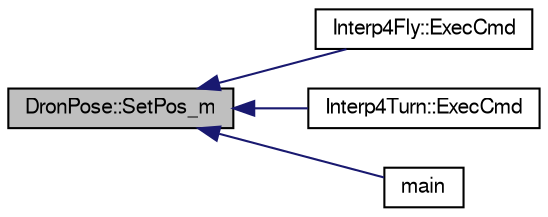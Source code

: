 digraph "DronPose::SetPos_m"
{
  edge [fontname="FreeSans",fontsize="10",labelfontname="FreeSans",labelfontsize="10"];
  node [fontname="FreeSans",fontsize="10",shape=record];
  rankdir="LR";
  Node1 [label="DronPose::SetPos_m",height=0.2,width=0.4,color="black", fillcolor="grey75", style="filled", fontcolor="black"];
  Node1 -> Node2 [dir="back",color="midnightblue",fontsize="10",style="solid",fontname="FreeSans"];
  Node2 [label="Interp4Fly::ExecCmd",height=0.2,width=0.4,color="black", fillcolor="white", style="filled",URL="$class_interp4_fly.html#a87ba6f2a2f81b12ce7469913b891137c",tooltip="Wykonuje zadanie dla danej wtyczki i wyświetla pozycję drona. "];
  Node1 -> Node3 [dir="back",color="midnightblue",fontsize="10",style="solid",fontname="FreeSans"];
  Node3 [label="Interp4Turn::ExecCmd",height=0.2,width=0.4,color="black", fillcolor="white", style="filled",URL="$class_interp4_turn.html#a5af667015f412dbe5e0082aea6c33142",tooltip="Wykonuje zadanie dla danej wtyczki i wyświetla pozycję drona. "];
  Node1 -> Node4 [dir="back",color="midnightblue",fontsize="10",style="solid",fontname="FreeSans"];
  Node4 [label="main",height=0.2,width=0.4,color="black", fillcolor="white", style="filled",URL="$main_8cpp.html#ae66f6b31b5ad750f1fe042a706a4e3d4"];
}
